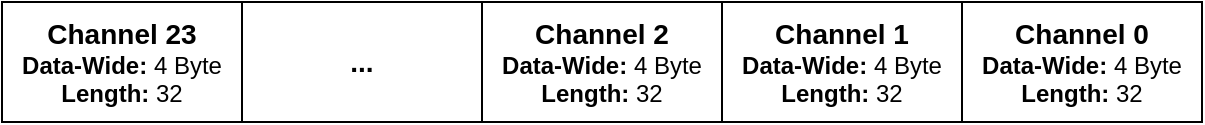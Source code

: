 <mxfile version="15.2.7" type="github"><diagram id="7W6PL1xCpAwnQNX4PgrJ" name="Page-1"><mxGraphModel dx="1182" dy="732" grid="1" gridSize="10" guides="1" tooltips="1" connect="1" arrows="1" fold="1" page="1" pageScale="1" pageWidth="850" pageHeight="1100" math="0" shadow="0"><root><mxCell id="0"/><mxCell id="1" parent="0"/><mxCell id="J2_dm2NTM-wURcoHY4S_-3" value="&lt;b&gt;&lt;font style=&quot;font-size: 14px&quot;&gt;Channel 2&lt;/font&gt;&lt;br&gt;Data-Wide: &lt;/b&gt;4 Byte&lt;br&gt;&lt;b&gt;Length:&lt;/b&gt; 32" style="rounded=0;whiteSpace=wrap;html=1;align=center;" vertex="1" parent="1"><mxGeometry x="360" y="380" width="120" height="60" as="geometry"/></mxCell><mxCell id="J2_dm2NTM-wURcoHY4S_-4" value="&lt;b&gt;&lt;font style=&quot;font-size: 14px&quot;&gt;Channel 1&lt;/font&gt;&lt;br&gt;Data-Wide: &lt;/b&gt;4 Byte&lt;br&gt;&lt;b&gt;Length:&lt;/b&gt; 32" style="rounded=0;whiteSpace=wrap;html=1;align=center;" vertex="1" parent="1"><mxGeometry x="480" y="380" width="120" height="60" as="geometry"/></mxCell><mxCell id="J2_dm2NTM-wURcoHY4S_-5" value="&lt;b&gt;&lt;font style=&quot;font-size: 14px&quot;&gt;Channel 0&lt;/font&gt;&lt;br&gt;Data-Wide: &lt;/b&gt;4 Byte&lt;br&gt;&lt;b&gt;Length:&lt;/b&gt; 32" style="rounded=0;whiteSpace=wrap;html=1;align=center;" vertex="1" parent="1"><mxGeometry x="600" y="380" width="120" height="60" as="geometry"/></mxCell><mxCell id="J2_dm2NTM-wURcoHY4S_-6" value="&lt;span style=&quot;font-size: 14px&quot;&gt;&lt;b&gt;...&lt;/b&gt;&lt;/span&gt;" style="rounded=0;whiteSpace=wrap;html=1;align=center;" vertex="1" parent="1"><mxGeometry x="240" y="380" width="120" height="60" as="geometry"/></mxCell><mxCell id="J2_dm2NTM-wURcoHY4S_-7" value="&lt;b&gt;&lt;font style=&quot;font-size: 14px&quot;&gt;Channel 23&lt;/font&gt;&lt;br&gt;Data-Wide: &lt;/b&gt;4 Byte&lt;br&gt;&lt;b&gt;Length:&lt;/b&gt; 32" style="rounded=0;whiteSpace=wrap;html=1;align=center;" vertex="1" parent="1"><mxGeometry x="120" y="380" width="120" height="60" as="geometry"/></mxCell></root></mxGraphModel></diagram></mxfile>
